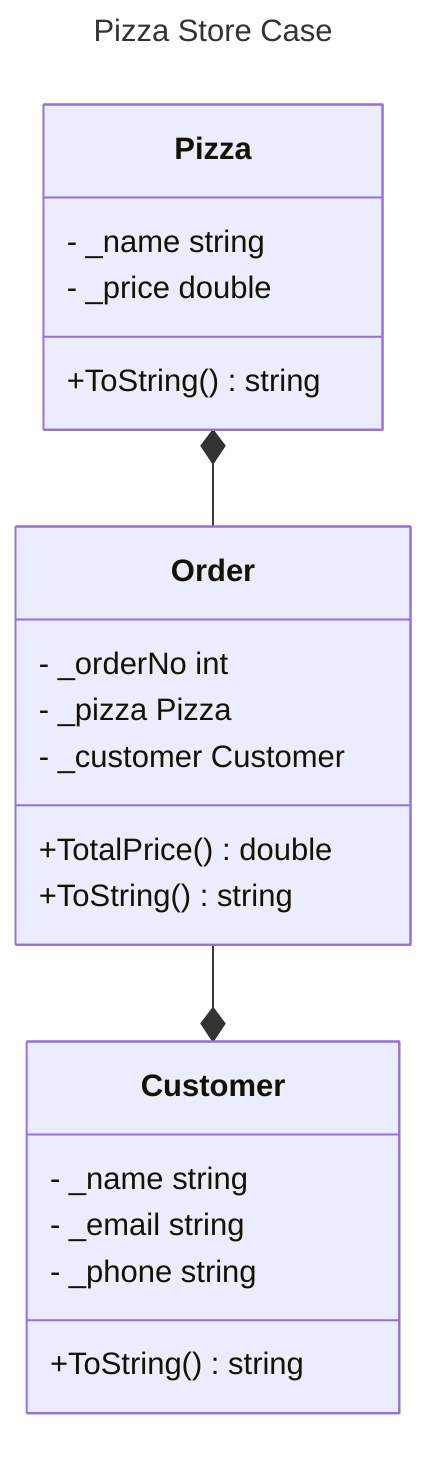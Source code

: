 ---
title: Pizza Store Case
---
classDiagram
	class Pizza
	Pizza : - _name string
	Pizza : - _price double
	Pizza : +ToString() string

	class Customer
	Customer : - _name string
	Customer : - _email string
	Customer : - _phone string
	Customer : +ToString() string

	class Order
	Order : - _orderNo int
	Order : - _pizza Pizza
	Order : - _customer Customer
	Order : +TotalPrice() double
	Order : +ToString() string

	Order --* Customer
	Pizza *-- Order